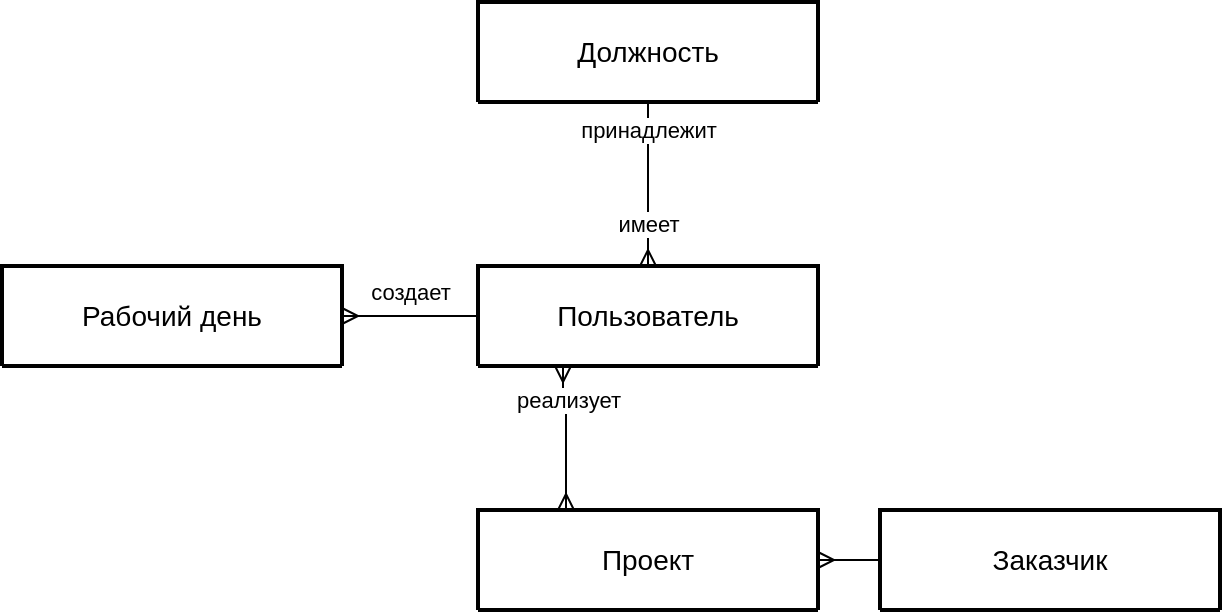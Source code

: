 <mxfile version="22.0.8" type="device">
  <diagram name="Страница — 1" id="d3BTORzs6zCaHZ4VjhYO">
    <mxGraphModel dx="1002" dy="577" grid="0" gridSize="10" guides="1" tooltips="1" connect="1" arrows="1" fold="1" page="1" pageScale="1" pageWidth="827" pageHeight="1169" math="0" shadow="0">
      <root>
        <mxCell id="0" />
        <mxCell id="1" parent="0" />
        <mxCell id="KoHlHtbE5LmbL0sot4L0-18" style="edgeStyle=orthogonalEdgeStyle;rounded=0;orthogonalLoop=1;jettySize=auto;html=1;exitX=1;exitY=0.5;exitDx=0;exitDy=0;entryX=0;entryY=0.5;entryDx=0;entryDy=0;startArrow=ERmany;startFill=0;endArrow=none;endFill=0;" parent="1" source="KoHlHtbE5LmbL0sot4L0-5" target="KoHlHtbE5LmbL0sot4L0-7" edge="1">
          <mxGeometry relative="1" as="geometry" />
        </mxCell>
        <mxCell id="KoHlHtbE5LmbL0sot4L0-5" value="Проект" style="swimlane;childLayout=stackLayout;horizontal=1;startSize=120;horizontalStack=0;rounded=1;fontSize=14;fontStyle=0;strokeWidth=2;resizeParent=0;resizeLast=1;shadow=0;dashed=0;align=center;arcSize=4;whiteSpace=wrap;html=1;" parent="1" vertex="1">
          <mxGeometry x="326" y="489" width="170" height="50" as="geometry" />
        </mxCell>
        <mxCell id="KoHlHtbE5LmbL0sot4L0-7" value="Заказчик" style="swimlane;childLayout=stackLayout;horizontal=1;startSize=120;horizontalStack=0;rounded=1;fontSize=14;fontStyle=0;strokeWidth=2;resizeParent=0;resizeLast=1;shadow=0;dashed=0;align=center;arcSize=4;whiteSpace=wrap;html=1;" parent="1" vertex="1">
          <mxGeometry x="527" y="489" width="170" height="50" as="geometry" />
        </mxCell>
        <mxCell id="KoHlHtbE5LmbL0sot4L0-17" style="edgeStyle=orthogonalEdgeStyle;rounded=0;orthogonalLoop=1;jettySize=auto;html=1;startArrow=ERmany;startFill=0;endArrow=ERmany;endFill=0;exitX=0.25;exitY=1;exitDx=0;exitDy=0;" parent="1" source="KoHlHtbE5LmbL0sot4L0-10" target="KoHlHtbE5LmbL0sot4L0-5" edge="1">
          <mxGeometry relative="1" as="geometry">
            <mxPoint x="370" y="460" as="sourcePoint" />
            <Array as="points">
              <mxPoint x="370" y="430" />
            </Array>
          </mxGeometry>
        </mxCell>
        <mxCell id="KoHlHtbE5LmbL0sot4L0-33" value="реализует" style="edgeLabel;html=1;align=center;verticalAlign=middle;resizable=0;points=[];" parent="KoHlHtbE5LmbL0sot4L0-17" vertex="1" connectable="0">
          <mxGeometry x="-0.786" y="-1" relative="1" as="geometry">
            <mxPoint x="3" y="9" as="offset" />
          </mxGeometry>
        </mxCell>
        <mxCell id="KoHlHtbE5LmbL0sot4L0-20" style="edgeStyle=orthogonalEdgeStyle;rounded=0;orthogonalLoop=1;jettySize=auto;html=1;exitX=0.5;exitY=0;exitDx=0;exitDy=0;entryX=0.5;entryY=1;entryDx=0;entryDy=0;endArrow=none;endFill=0;startArrow=ERmany;startFill=0;" parent="1" source="KoHlHtbE5LmbL0sot4L0-10" target="KoHlHtbE5LmbL0sot4L0-11" edge="1">
          <mxGeometry relative="1" as="geometry" />
        </mxCell>
        <mxCell id="KoHlHtbE5LmbL0sot4L0-23" value="имеет" style="edgeLabel;html=1;align=center;verticalAlign=middle;resizable=0;points=[];" parent="KoHlHtbE5LmbL0sot4L0-20" vertex="1" connectable="0">
          <mxGeometry x="-0.811" y="2" relative="1" as="geometry">
            <mxPoint x="2" y="-14" as="offset" />
          </mxGeometry>
        </mxCell>
        <mxCell id="KoHlHtbE5LmbL0sot4L0-24" value="принадлежит" style="edgeLabel;html=1;align=center;verticalAlign=middle;resizable=0;points=[];" parent="KoHlHtbE5LmbL0sot4L0-20" vertex="1" connectable="0">
          <mxGeometry x="0.859" relative="1" as="geometry">
            <mxPoint y="8" as="offset" />
          </mxGeometry>
        </mxCell>
        <mxCell id="KoHlHtbE5LmbL0sot4L0-21" style="edgeStyle=orthogonalEdgeStyle;rounded=0;orthogonalLoop=1;jettySize=auto;html=1;exitX=0;exitY=0.5;exitDx=0;exitDy=0;entryX=1;entryY=0.5;entryDx=0;entryDy=0;endArrow=ERmany;endFill=0;" parent="1" source="KoHlHtbE5LmbL0sot4L0-10" target="KoHlHtbE5LmbL0sot4L0-12" edge="1">
          <mxGeometry relative="1" as="geometry">
            <mxPoint x="180" y="365" as="targetPoint" />
          </mxGeometry>
        </mxCell>
        <mxCell id="KoHlHtbE5LmbL0sot4L0-44" value="создает" style="edgeLabel;html=1;align=center;verticalAlign=middle;resizable=0;points=[];" parent="KoHlHtbE5LmbL0sot4L0-21" vertex="1" connectable="0">
          <mxGeometry x="-0.548" y="-2" relative="1" as="geometry">
            <mxPoint x="-19" y="-10" as="offset" />
          </mxGeometry>
        </mxCell>
        <mxCell id="KoHlHtbE5LmbL0sot4L0-10" value="Пользователь" style="swimlane;childLayout=stackLayout;horizontal=1;startSize=120;horizontalStack=0;rounded=1;fontSize=14;fontStyle=0;strokeWidth=2;resizeParent=0;resizeLast=1;shadow=0;dashed=0;align=center;arcSize=4;whiteSpace=wrap;html=1;" parent="1" vertex="1">
          <mxGeometry x="326" y="367" width="170" height="50" as="geometry" />
        </mxCell>
        <mxCell id="KoHlHtbE5LmbL0sot4L0-11" value="Должность" style="swimlane;childLayout=stackLayout;horizontal=1;startSize=120;horizontalStack=0;rounded=1;fontSize=14;fontStyle=0;strokeWidth=2;resizeParent=0;resizeLast=1;shadow=0;dashed=0;align=center;arcSize=4;whiteSpace=wrap;html=1;" parent="1" vertex="1">
          <mxGeometry x="326" y="235" width="170" height="50" as="geometry" />
        </mxCell>
        <mxCell id="KoHlHtbE5LmbL0sot4L0-12" value="Рабочий день" style="swimlane;childLayout=stackLayout;horizontal=1;startSize=120;horizontalStack=0;rounded=1;fontSize=14;fontStyle=0;strokeWidth=2;resizeParent=0;resizeLast=1;shadow=0;dashed=0;align=center;arcSize=4;whiteSpace=wrap;html=1;" parent="1" vertex="1">
          <mxGeometry x="88" y="367" width="170" height="50" as="geometry" />
        </mxCell>
      </root>
    </mxGraphModel>
  </diagram>
</mxfile>
